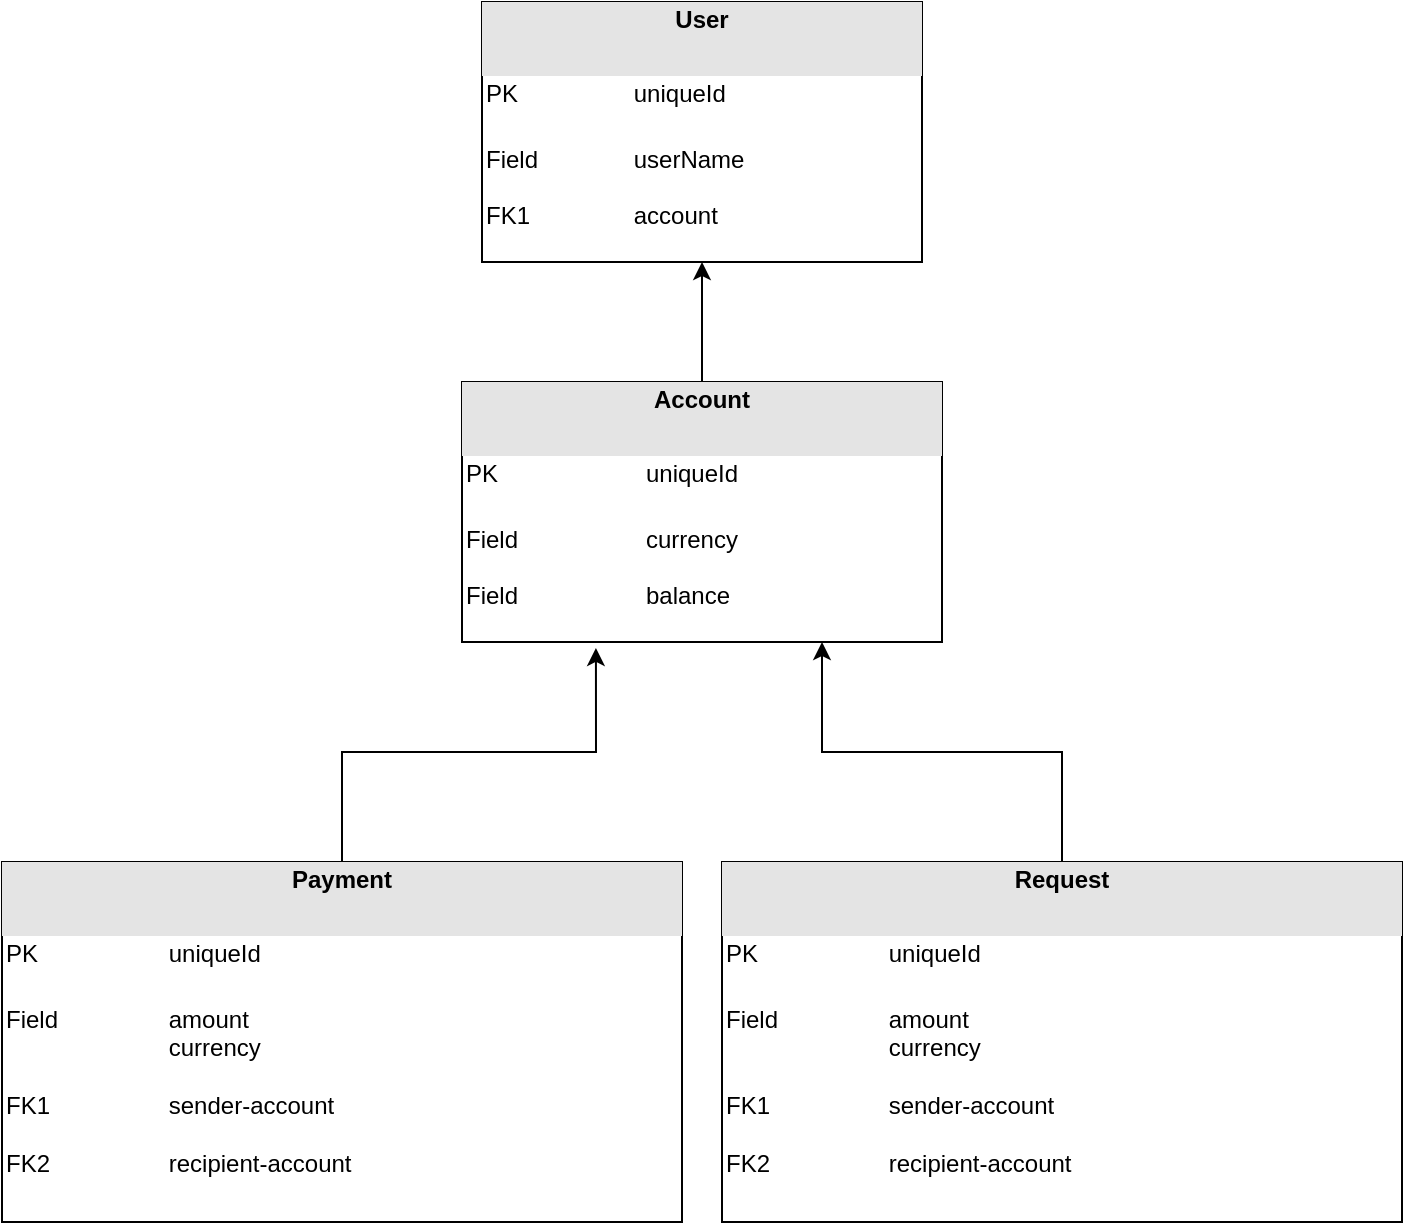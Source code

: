 <mxfile version="12.9.3" type="github">
  <diagram id="_Glp6gK50xnSDaAbj5AH" name="Page-1">
    <mxGraphModel dx="661" dy="761" grid="1" gridSize="10" guides="1" tooltips="1" connect="1" arrows="1" fold="1" page="1" pageScale="1" pageWidth="850" pageHeight="1100" math="0" shadow="0">
      <root>
        <mxCell id="0" />
        <mxCell id="1" parent="0" />
        <mxCell id="n6SMcZg-egQTI05kgtQT-18" style="edgeStyle=orthogonalEdgeStyle;rounded=0;orthogonalLoop=1;jettySize=auto;html=1;exitX=0.5;exitY=0;exitDx=0;exitDy=0;entryX=0.5;entryY=1;entryDx=0;entryDy=0;" parent="1" source="n6SMcZg-egQTI05kgtQT-6" target="n6SMcZg-egQTI05kgtQT-11" edge="1">
          <mxGeometry relative="1" as="geometry" />
        </mxCell>
        <mxCell id="n6SMcZg-egQTI05kgtQT-6" value="&lt;div style=&quot;text-align: center ; box-sizing: border-box ; width: 100% ; background: rgb(228 , 228 , 228) ; padding: 2px&quot;&gt;&lt;b&gt;Account&lt;/b&gt;&lt;/div&gt;&lt;div style=&quot;box-sizing: border-box ; width: 100% ; background: #e4e4e4 ; padding: 2px&quot;&gt;&lt;br&gt;&lt;/div&gt;&lt;table style=&quot;width: 100% ; font-size: 1em&quot; cellpadding=&quot;2&quot; cellspacing=&quot;0&quot;&gt;&lt;tbody&gt;&lt;tr&gt;&lt;td&gt;PK&lt;/td&gt;&lt;td&gt;uniqueId&lt;br&gt;&lt;/td&gt;&lt;/tr&gt;&lt;tr&gt;&lt;td&gt;&lt;br&gt;Field&lt;br&gt;&lt;br&gt;Field&lt;/td&gt;&lt;td&gt;&lt;br&gt;currency&lt;br&gt;&lt;br&gt;balance&lt;br&gt;&lt;/td&gt;&lt;/tr&gt;&lt;/tbody&gt;&lt;/table&gt;" style="verticalAlign=top;align=left;overflow=fill;html=1;shadow=0;" parent="1" vertex="1">
          <mxGeometry x="370" y="240" width="240" height="130" as="geometry" />
        </mxCell>
        <mxCell id="Ha2n936o-cPBtT0q2spr-2" style="edgeStyle=orthogonalEdgeStyle;rounded=0;orthogonalLoop=1;jettySize=auto;html=1;exitX=0.5;exitY=0;exitDx=0;exitDy=0;entryX=0.279;entryY=1.023;entryDx=0;entryDy=0;entryPerimeter=0;" edge="1" parent="1" source="n6SMcZg-egQTI05kgtQT-7" target="n6SMcZg-egQTI05kgtQT-6">
          <mxGeometry relative="1" as="geometry" />
        </mxCell>
        <mxCell id="n6SMcZg-egQTI05kgtQT-7" value="&lt;div style=&quot;text-align: center ; box-sizing: border-box ; width: 100% ; background: rgb(228 , 228 , 228) ; padding: 2px&quot;&gt;&lt;b&gt;Payment&lt;/b&gt;&lt;/div&gt;&lt;div style=&quot;box-sizing: border-box ; width: 100% ; background: #e4e4e4 ; padding: 2px&quot;&gt;&lt;br&gt;&lt;/div&gt;&lt;table style=&quot;width: 100% ; font-size: 1em&quot; cellpadding=&quot;2&quot; cellspacing=&quot;0&quot;&gt;&lt;tbody&gt;&lt;tr&gt;&lt;td&gt;PK&lt;/td&gt;&lt;td&gt;uniqueId&lt;br&gt;&lt;/td&gt;&lt;/tr&gt;&lt;tr&gt;&lt;td&gt;&lt;br&gt;Field&lt;br&gt;&lt;br&gt;&lt;br&gt;FK1&lt;br&gt;&lt;br&gt;FK2&lt;/td&gt;&lt;td&gt;&lt;br&gt;amount&lt;br&gt;currency&lt;br&gt;&lt;br&gt;sender-account&lt;br&gt;&lt;br&gt;recipient-account&lt;/td&gt;&lt;/tr&gt;&lt;tr&gt;&lt;td&gt;&lt;/td&gt;&lt;td&gt;&lt;br&gt;&lt;/td&gt;&lt;/tr&gt;&lt;/tbody&gt;&lt;/table&gt;" style="verticalAlign=top;align=left;overflow=fill;html=1;shadow=0;" parent="1" vertex="1">
          <mxGeometry x="140" y="480" width="340" height="180" as="geometry" />
        </mxCell>
        <mxCell id="n6SMcZg-egQTI05kgtQT-11" value="&lt;div style=&quot;text-align: center ; box-sizing: border-box ; width: 100% ; background: rgb(228 , 228 , 228) ; padding: 2px&quot;&gt;&lt;b&gt;User&lt;/b&gt;&lt;/div&gt;&lt;div style=&quot;box-sizing: border-box ; width: 100% ; background: #e4e4e4 ; padding: 2px&quot;&gt;&lt;br&gt;&lt;/div&gt;&lt;table style=&quot;width: 100% ; font-size: 1em&quot; cellpadding=&quot;2&quot; cellspacing=&quot;0&quot;&gt;&lt;tbody&gt;&lt;tr&gt;&lt;td&gt;PK&lt;/td&gt;&lt;td&gt;uniqueId&lt;br&gt;&lt;/td&gt;&lt;/tr&gt;&lt;tr&gt;&lt;td&gt;&lt;br&gt;Field&lt;br&gt;&lt;br&gt;FK1&lt;/td&gt;&lt;td&gt;&lt;br&gt;userName&lt;br&gt;&lt;br&gt;account&lt;/td&gt;&lt;/tr&gt;&lt;tr&gt;&lt;td&gt;&lt;/td&gt;&lt;td&gt;&lt;br&gt;&lt;/td&gt;&lt;/tr&gt;&lt;/tbody&gt;&lt;/table&gt;" style="verticalAlign=top;align=left;overflow=fill;html=1;shadow=0;" parent="1" vertex="1">
          <mxGeometry x="380" y="50" width="220" height="130" as="geometry" />
        </mxCell>
        <mxCell id="Ha2n936o-cPBtT0q2spr-3" style="edgeStyle=orthogonalEdgeStyle;rounded=0;orthogonalLoop=1;jettySize=auto;html=1;exitX=0.5;exitY=0;exitDx=0;exitDy=0;entryX=0.75;entryY=1;entryDx=0;entryDy=0;" edge="1" parent="1" source="Ha2n936o-cPBtT0q2spr-1" target="n6SMcZg-egQTI05kgtQT-6">
          <mxGeometry relative="1" as="geometry" />
        </mxCell>
        <mxCell id="Ha2n936o-cPBtT0q2spr-1" value="&lt;div style=&quot;text-align: center ; box-sizing: border-box ; width: 100% ; background: rgb(228 , 228 , 228) ; padding: 2px&quot;&gt;&lt;b&gt;Request&lt;/b&gt;&lt;/div&gt;&lt;div style=&quot;box-sizing: border-box ; width: 100% ; background: #e4e4e4 ; padding: 2px&quot;&gt;&lt;br&gt;&lt;/div&gt;&lt;table style=&quot;width: 100% ; font-size: 1em&quot; cellpadding=&quot;2&quot; cellspacing=&quot;0&quot;&gt;&lt;tbody&gt;&lt;tr&gt;&lt;td&gt;PK&lt;/td&gt;&lt;td&gt;uniqueId&lt;br&gt;&lt;/td&gt;&lt;/tr&gt;&lt;tr&gt;&lt;td&gt;&lt;br&gt;Field&lt;br&gt;&lt;br&gt;&lt;br&gt;FK1&lt;br&gt;&lt;br&gt;FK2&lt;/td&gt;&lt;td&gt;&lt;br&gt;amount&lt;br&gt;currency&lt;br&gt;&lt;br&gt;sender-account&lt;br&gt;&lt;br&gt;recipient-account&lt;/td&gt;&lt;/tr&gt;&lt;tr&gt;&lt;td&gt;&lt;/td&gt;&lt;td&gt;&lt;br&gt;&lt;/td&gt;&lt;/tr&gt;&lt;/tbody&gt;&lt;/table&gt;" style="verticalAlign=top;align=left;overflow=fill;html=1;shadow=0;" vertex="1" parent="1">
          <mxGeometry x="500" y="480" width="340" height="180" as="geometry" />
        </mxCell>
      </root>
    </mxGraphModel>
  </diagram>
</mxfile>
